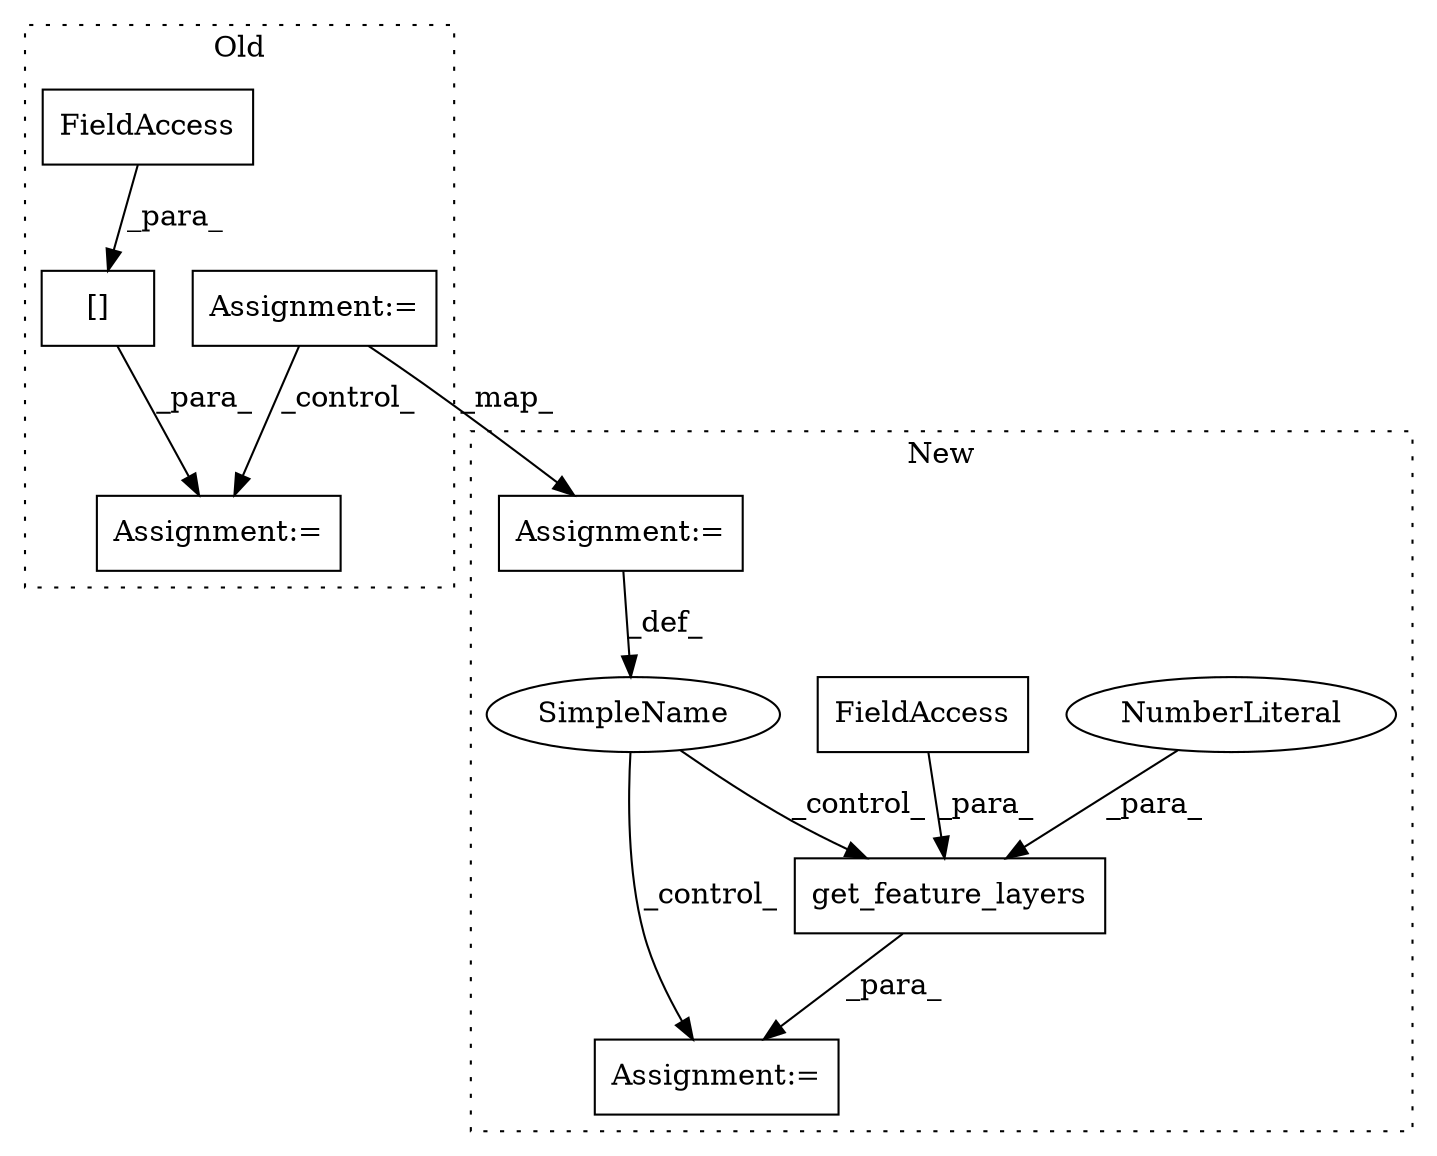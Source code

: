 digraph G {
subgraph cluster0 {
1 [label="[]" a="2" s="2195,2233" l="25,1" shape="box"];
6 [label="FieldAccess" a="22" s="2220" l="13" shape="box"];
8 [label="Assignment:=" a="7" s="2194" l="1" shape="box"];
9 [label="Assignment:=" a="7" s="2032" l="16" shape="box"];
label = "Old";
style="dotted";
}
subgraph cluster1 {
2 [label="get_feature_layers" a="32" s="2155,2189" l="19,1" shape="box"];
3 [label="NumberLiteral" a="34" s="2188" l="1" shape="ellipse"];
4 [label="FieldAccess" a="22" s="2174" l="13" shape="box"];
5 [label="Assignment:=" a="7" s="2154" l="1" shape="box"];
7 [label="SimpleName" a="42" s="" l="" shape="ellipse"];
10 [label="Assignment:=" a="7" s="1992" l="16" shape="box"];
label = "New";
style="dotted";
}
1 -> 8 [label="_para_"];
2 -> 5 [label="_para_"];
3 -> 2 [label="_para_"];
4 -> 2 [label="_para_"];
6 -> 1 [label="_para_"];
7 -> 2 [label="_control_"];
7 -> 5 [label="_control_"];
9 -> 8 [label="_control_"];
9 -> 10 [label="_map_"];
10 -> 7 [label="_def_"];
}